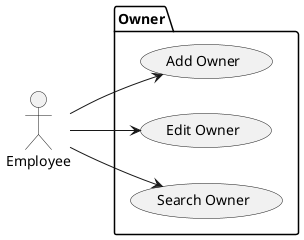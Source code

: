 @startuml

left to right direction
actor Employee as V

package Owner{
usecase UC1 as "Add Owner"
usecase UC2 as "Edit Owner"
usecase UC3 as "Search Owner"
}




V --> UC1
V --> UC2
V --> UC3



@enduml
